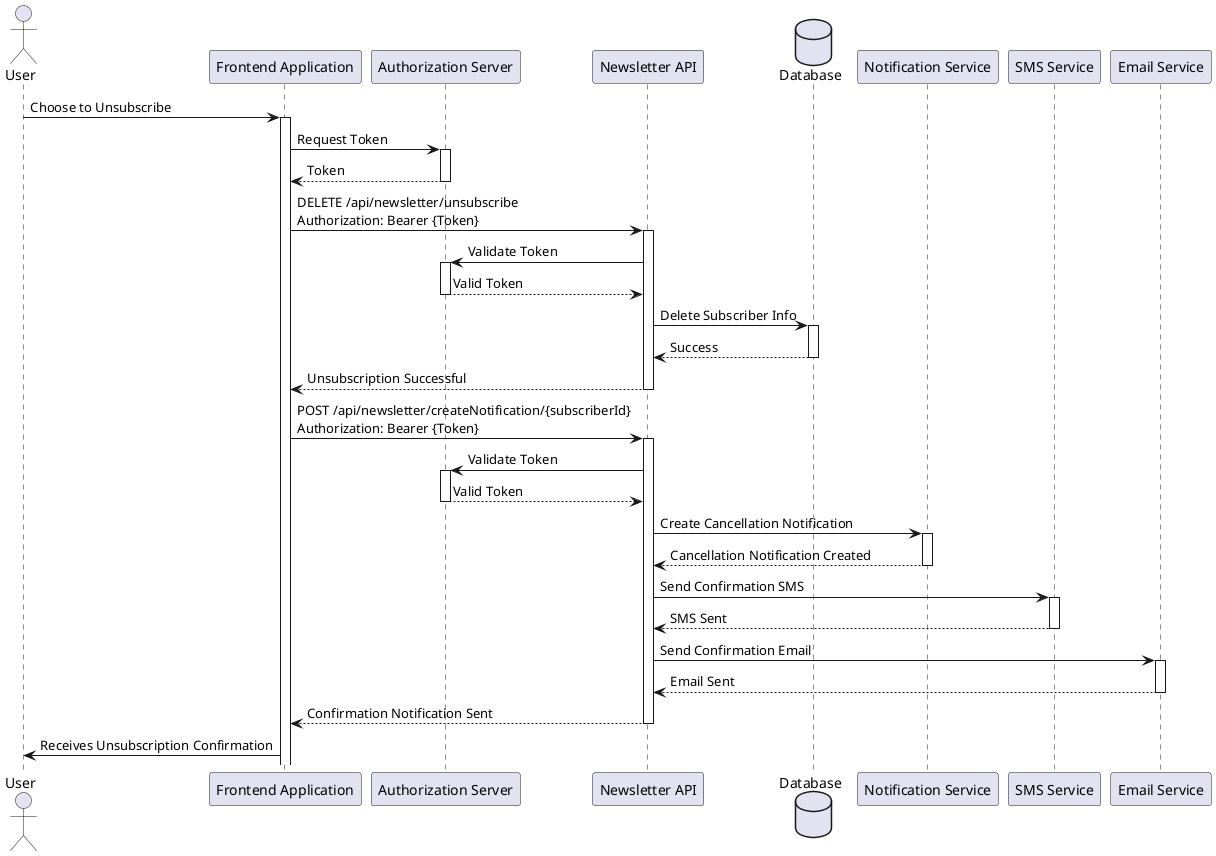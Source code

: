 @startuml
actor User
participant "Frontend Application" as Frontend
participant "Authorization Server" as AuthServer
participant "Newsletter API" as API
database Database
participant "Notification Service" as NotificationService
participant "SMS Service" as SMSService
participant "Email Service" as EmailService

User -> Frontend: Choose to Unsubscribe
activate Frontend

Frontend -> AuthServer: Request Token
activate AuthServer

AuthServer --> Frontend: Token
deactivate AuthServer

Frontend -> API: DELETE /api/newsletter/unsubscribe\nAuthorization: Bearer {Token}
activate API

API -> AuthServer: Validate Token
activate AuthServer
AuthServer --> API: Valid Token
deactivate AuthServer

API -> Database: Delete Subscriber Info
activate Database
Database --> API: Success
deactivate Database

API --> Frontend: Unsubscription Successful
deactivate API

Frontend -> API: POST /api/newsletter/createNotification/{subscriberId}\nAuthorization: Bearer {Token}
activate API

API -> AuthServer: Validate Token
activate AuthServer
AuthServer --> API: Valid Token
deactivate AuthServer

API -> NotificationService: Create Cancellation Notification
activate NotificationService
NotificationService --> API: Cancellation Notification Created
deactivate NotificationService

API -> SMSService: Send Confirmation SMS
activate SMSService
SMSService --> API: SMS Sent
deactivate SMSService

API -> EmailService: Send Confirmation Email
activate EmailService
EmailService --> API: Email Sent
deactivate EmailService

API --> Frontend: Confirmation Notification Sent
deactivate API

User <- Frontend: Receives Unsubscription Confirmation

@enduml
